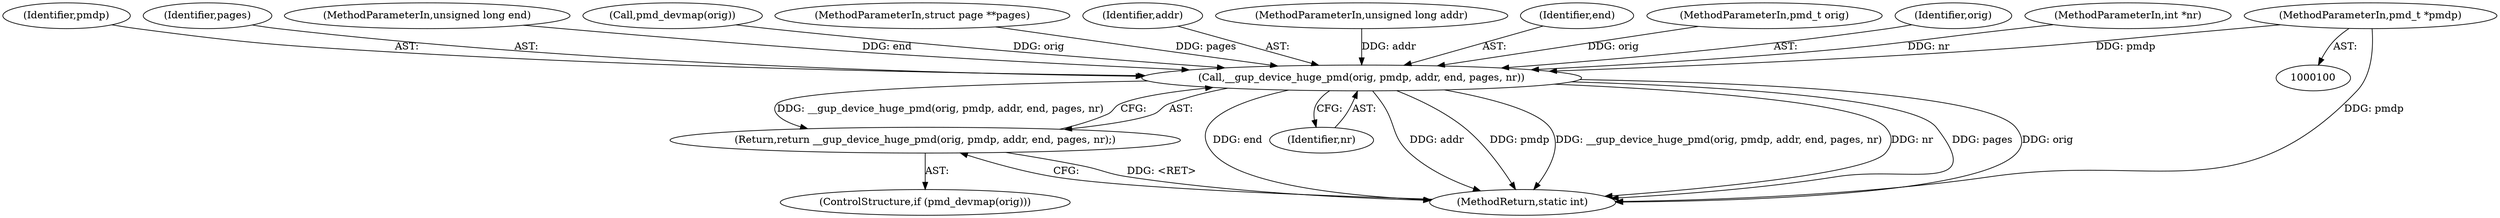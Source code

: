 digraph "0_linux_6b3a707736301c2128ca85ce85fb13f60b5e350a_8@pointer" {
"1000102" [label="(MethodParameterIn,pmd_t *pmdp)"];
"1000123" [label="(Call,__gup_device_huge_pmd(orig, pmdp, addr, end, pages, nr))"];
"1000122" [label="(Return,return __gup_device_huge_pmd(orig, pmdp, addr, end, pages, nr);)"];
"1000125" [label="(Identifier,pmdp)"];
"1000128" [label="(Identifier,pages)"];
"1000102" [label="(MethodParameterIn,pmd_t *pmdp)"];
"1000104" [label="(MethodParameterIn,unsigned long end)"];
"1000119" [label="(ControlStructure,if (pmd_devmap(orig)))"];
"1000122" [label="(Return,return __gup_device_huge_pmd(orig, pmdp, addr, end, pages, nr);)"];
"1000129" [label="(Identifier,nr)"];
"1000120" [label="(Call,pmd_devmap(orig))"];
"1000106" [label="(MethodParameterIn,struct page **pages)"];
"1000126" [label="(Identifier,addr)"];
"1000103" [label="(MethodParameterIn,unsigned long addr)"];
"1000205" [label="(MethodReturn,static int)"];
"1000127" [label="(Identifier,end)"];
"1000101" [label="(MethodParameterIn,pmd_t orig)"];
"1000123" [label="(Call,__gup_device_huge_pmd(orig, pmdp, addr, end, pages, nr))"];
"1000124" [label="(Identifier,orig)"];
"1000107" [label="(MethodParameterIn,int *nr)"];
"1000102" -> "1000100"  [label="AST: "];
"1000102" -> "1000205"  [label="DDG: pmdp"];
"1000102" -> "1000123"  [label="DDG: pmdp"];
"1000123" -> "1000122"  [label="AST: "];
"1000123" -> "1000129"  [label="CFG: "];
"1000124" -> "1000123"  [label="AST: "];
"1000125" -> "1000123"  [label="AST: "];
"1000126" -> "1000123"  [label="AST: "];
"1000127" -> "1000123"  [label="AST: "];
"1000128" -> "1000123"  [label="AST: "];
"1000129" -> "1000123"  [label="AST: "];
"1000122" -> "1000123"  [label="CFG: "];
"1000123" -> "1000205"  [label="DDG: end"];
"1000123" -> "1000205"  [label="DDG: addr"];
"1000123" -> "1000205"  [label="DDG: pmdp"];
"1000123" -> "1000205"  [label="DDG: __gup_device_huge_pmd(orig, pmdp, addr, end, pages, nr)"];
"1000123" -> "1000205"  [label="DDG: nr"];
"1000123" -> "1000205"  [label="DDG: pages"];
"1000123" -> "1000205"  [label="DDG: orig"];
"1000123" -> "1000122"  [label="DDG: __gup_device_huge_pmd(orig, pmdp, addr, end, pages, nr)"];
"1000120" -> "1000123"  [label="DDG: orig"];
"1000101" -> "1000123"  [label="DDG: orig"];
"1000103" -> "1000123"  [label="DDG: addr"];
"1000104" -> "1000123"  [label="DDG: end"];
"1000106" -> "1000123"  [label="DDG: pages"];
"1000107" -> "1000123"  [label="DDG: nr"];
"1000122" -> "1000119"  [label="AST: "];
"1000205" -> "1000122"  [label="CFG: "];
"1000122" -> "1000205"  [label="DDG: <RET>"];
}
